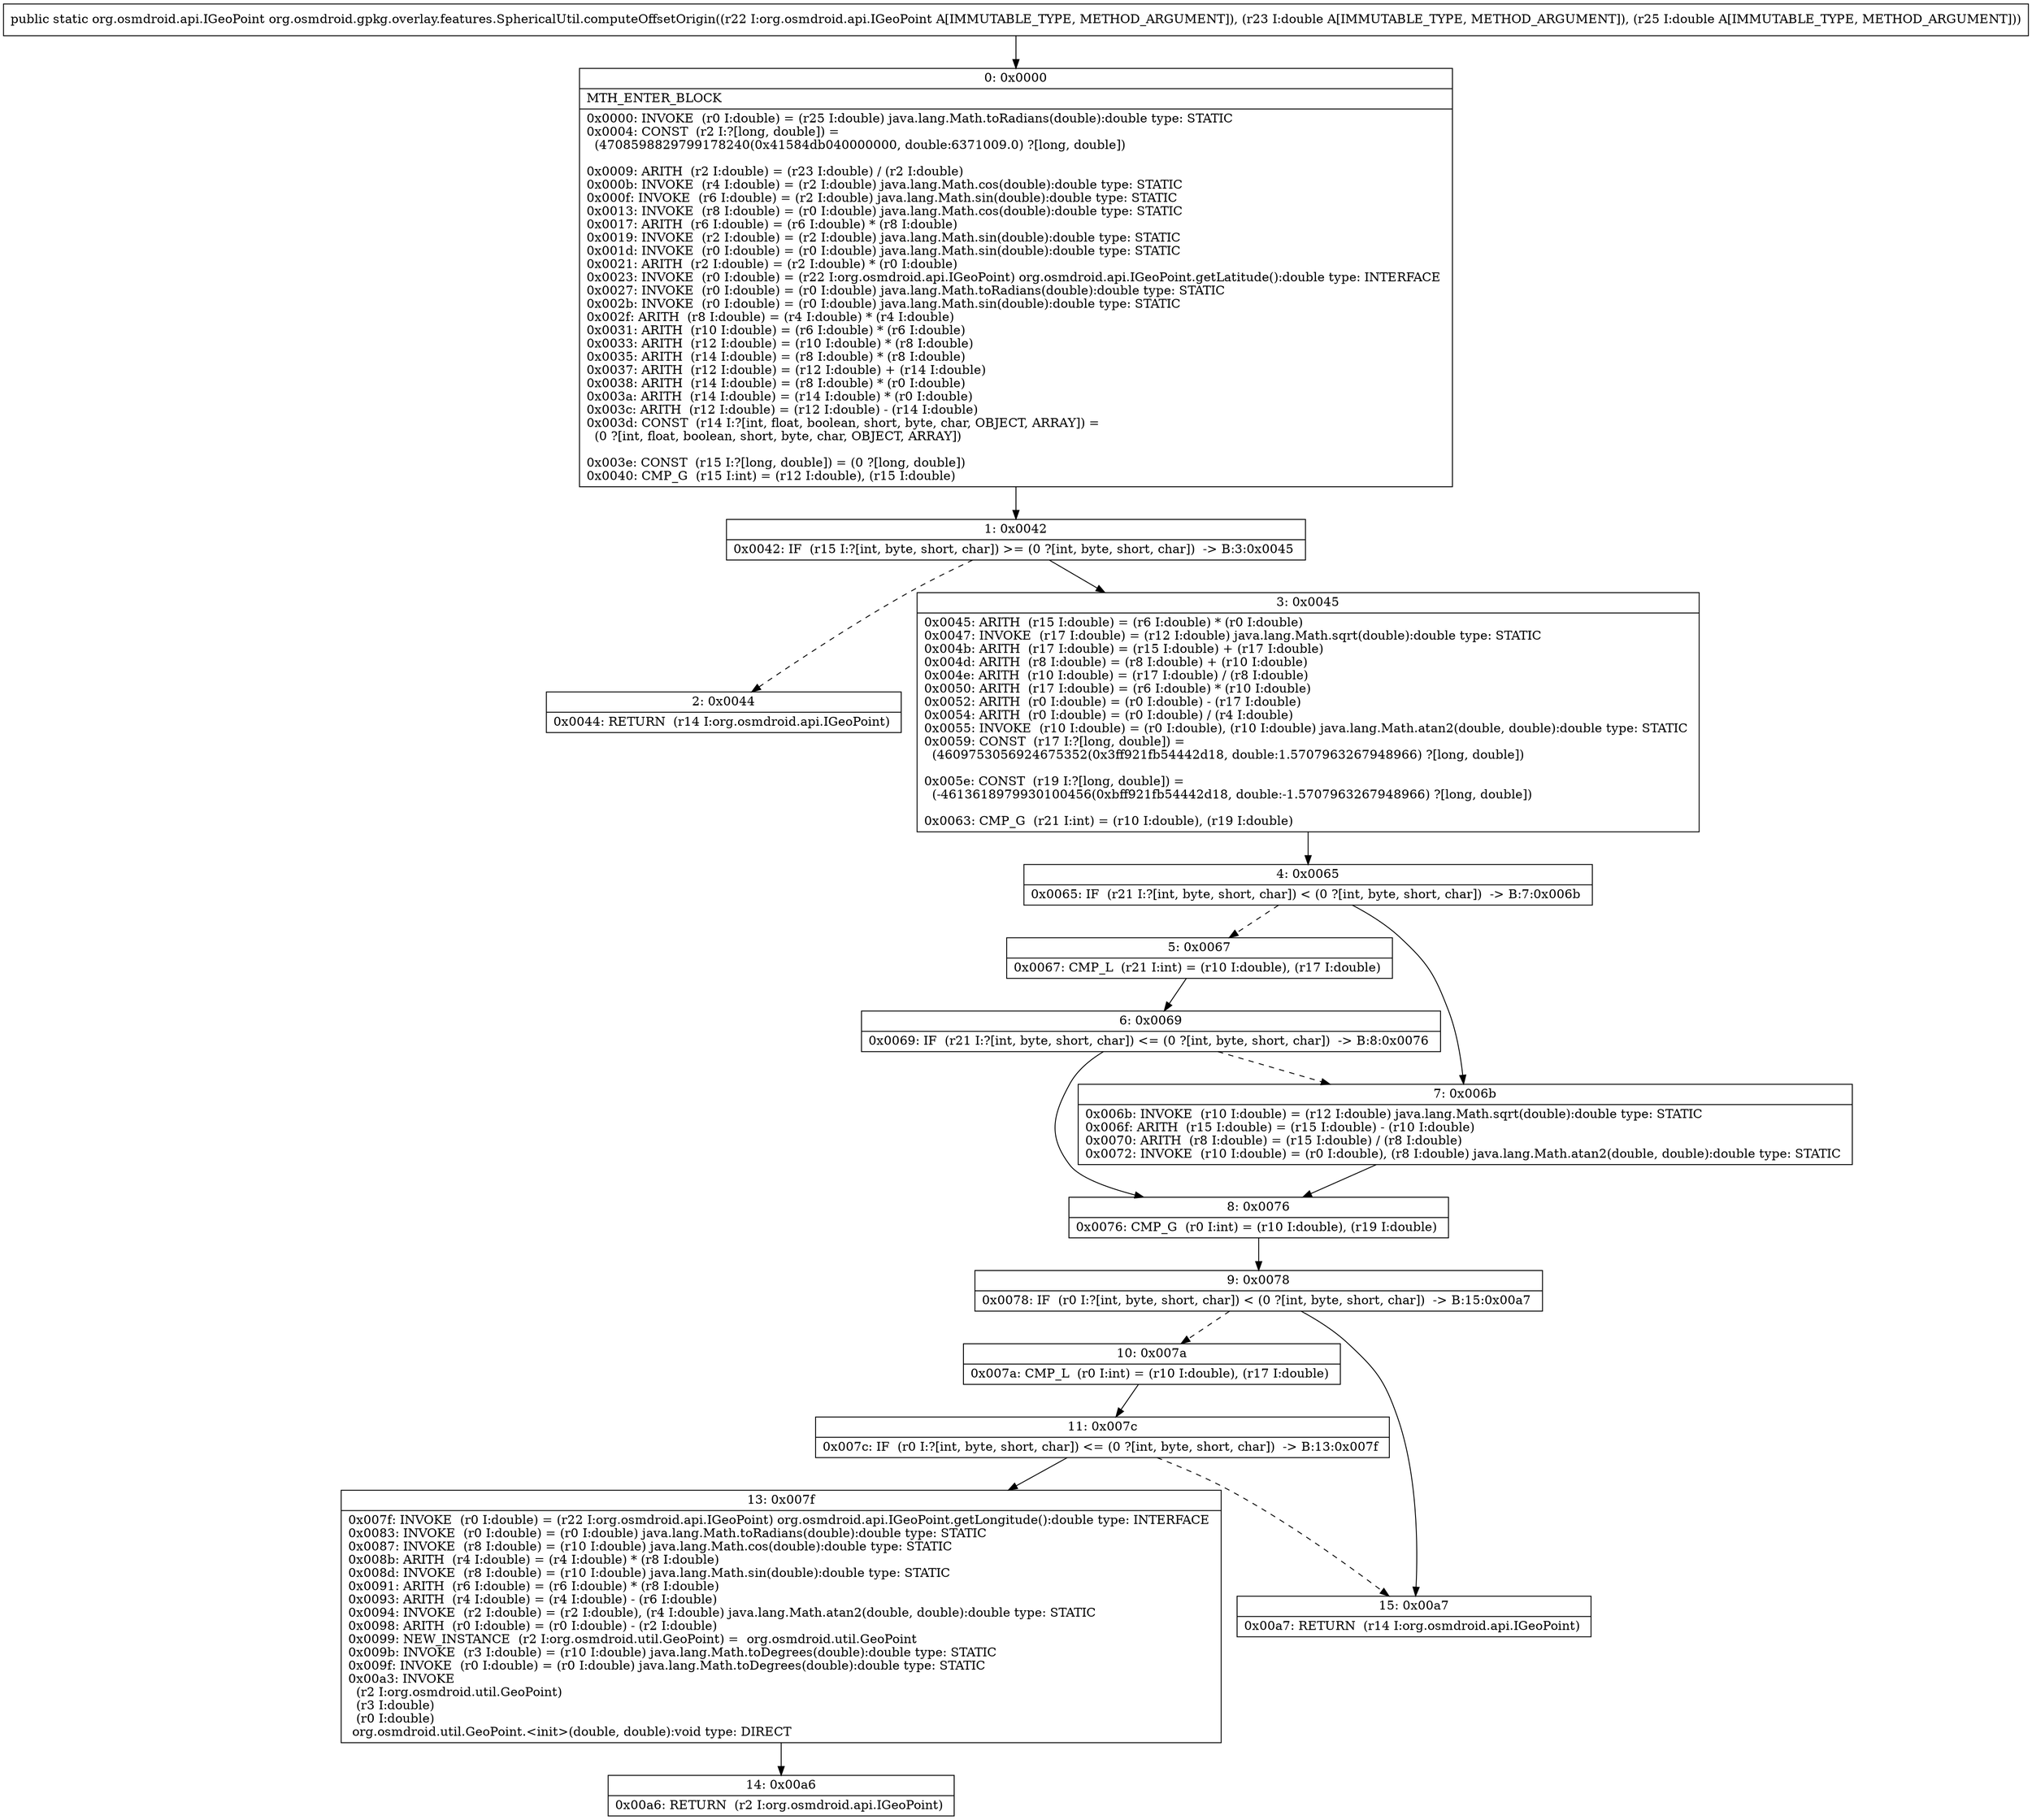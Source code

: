 digraph "CFG fororg.osmdroid.gpkg.overlay.features.SphericalUtil.computeOffsetOrigin(Lorg\/osmdroid\/api\/IGeoPoint;DD)Lorg\/osmdroid\/api\/IGeoPoint;" {
Node_0 [shape=record,label="{0\:\ 0x0000|MTH_ENTER_BLOCK\l|0x0000: INVOKE  (r0 I:double) = (r25 I:double) java.lang.Math.toRadians(double):double type: STATIC \l0x0004: CONST  (r2 I:?[long, double]) = \l  (4708598829799178240(0x41584db040000000, double:6371009.0) ?[long, double])\l \l0x0009: ARITH  (r2 I:double) = (r23 I:double) \/ (r2 I:double) \l0x000b: INVOKE  (r4 I:double) = (r2 I:double) java.lang.Math.cos(double):double type: STATIC \l0x000f: INVOKE  (r6 I:double) = (r2 I:double) java.lang.Math.sin(double):double type: STATIC \l0x0013: INVOKE  (r8 I:double) = (r0 I:double) java.lang.Math.cos(double):double type: STATIC \l0x0017: ARITH  (r6 I:double) = (r6 I:double) * (r8 I:double) \l0x0019: INVOKE  (r2 I:double) = (r2 I:double) java.lang.Math.sin(double):double type: STATIC \l0x001d: INVOKE  (r0 I:double) = (r0 I:double) java.lang.Math.sin(double):double type: STATIC \l0x0021: ARITH  (r2 I:double) = (r2 I:double) * (r0 I:double) \l0x0023: INVOKE  (r0 I:double) = (r22 I:org.osmdroid.api.IGeoPoint) org.osmdroid.api.IGeoPoint.getLatitude():double type: INTERFACE \l0x0027: INVOKE  (r0 I:double) = (r0 I:double) java.lang.Math.toRadians(double):double type: STATIC \l0x002b: INVOKE  (r0 I:double) = (r0 I:double) java.lang.Math.sin(double):double type: STATIC \l0x002f: ARITH  (r8 I:double) = (r4 I:double) * (r4 I:double) \l0x0031: ARITH  (r10 I:double) = (r6 I:double) * (r6 I:double) \l0x0033: ARITH  (r12 I:double) = (r10 I:double) * (r8 I:double) \l0x0035: ARITH  (r14 I:double) = (r8 I:double) * (r8 I:double) \l0x0037: ARITH  (r12 I:double) = (r12 I:double) + (r14 I:double) \l0x0038: ARITH  (r14 I:double) = (r8 I:double) * (r0 I:double) \l0x003a: ARITH  (r14 I:double) = (r14 I:double) * (r0 I:double) \l0x003c: ARITH  (r12 I:double) = (r12 I:double) \- (r14 I:double) \l0x003d: CONST  (r14 I:?[int, float, boolean, short, byte, char, OBJECT, ARRAY]) = \l  (0 ?[int, float, boolean, short, byte, char, OBJECT, ARRAY])\l \l0x003e: CONST  (r15 I:?[long, double]) = (0 ?[long, double]) \l0x0040: CMP_G  (r15 I:int) = (r12 I:double), (r15 I:double) \l}"];
Node_1 [shape=record,label="{1\:\ 0x0042|0x0042: IF  (r15 I:?[int, byte, short, char]) \>= (0 ?[int, byte, short, char])  \-\> B:3:0x0045 \l}"];
Node_2 [shape=record,label="{2\:\ 0x0044|0x0044: RETURN  (r14 I:org.osmdroid.api.IGeoPoint) \l}"];
Node_3 [shape=record,label="{3\:\ 0x0045|0x0045: ARITH  (r15 I:double) = (r6 I:double) * (r0 I:double) \l0x0047: INVOKE  (r17 I:double) = (r12 I:double) java.lang.Math.sqrt(double):double type: STATIC \l0x004b: ARITH  (r17 I:double) = (r15 I:double) + (r17 I:double) \l0x004d: ARITH  (r8 I:double) = (r8 I:double) + (r10 I:double) \l0x004e: ARITH  (r10 I:double) = (r17 I:double) \/ (r8 I:double) \l0x0050: ARITH  (r17 I:double) = (r6 I:double) * (r10 I:double) \l0x0052: ARITH  (r0 I:double) = (r0 I:double) \- (r17 I:double) \l0x0054: ARITH  (r0 I:double) = (r0 I:double) \/ (r4 I:double) \l0x0055: INVOKE  (r10 I:double) = (r0 I:double), (r10 I:double) java.lang.Math.atan2(double, double):double type: STATIC \l0x0059: CONST  (r17 I:?[long, double]) = \l  (4609753056924675352(0x3ff921fb54442d18, double:1.5707963267948966) ?[long, double])\l \l0x005e: CONST  (r19 I:?[long, double]) = \l  (\-4613618979930100456(0xbff921fb54442d18, double:\-1.5707963267948966) ?[long, double])\l \l0x0063: CMP_G  (r21 I:int) = (r10 I:double), (r19 I:double) \l}"];
Node_4 [shape=record,label="{4\:\ 0x0065|0x0065: IF  (r21 I:?[int, byte, short, char]) \< (0 ?[int, byte, short, char])  \-\> B:7:0x006b \l}"];
Node_5 [shape=record,label="{5\:\ 0x0067|0x0067: CMP_L  (r21 I:int) = (r10 I:double), (r17 I:double) \l}"];
Node_6 [shape=record,label="{6\:\ 0x0069|0x0069: IF  (r21 I:?[int, byte, short, char]) \<= (0 ?[int, byte, short, char])  \-\> B:8:0x0076 \l}"];
Node_7 [shape=record,label="{7\:\ 0x006b|0x006b: INVOKE  (r10 I:double) = (r12 I:double) java.lang.Math.sqrt(double):double type: STATIC \l0x006f: ARITH  (r15 I:double) = (r15 I:double) \- (r10 I:double) \l0x0070: ARITH  (r8 I:double) = (r15 I:double) \/ (r8 I:double) \l0x0072: INVOKE  (r10 I:double) = (r0 I:double), (r8 I:double) java.lang.Math.atan2(double, double):double type: STATIC \l}"];
Node_8 [shape=record,label="{8\:\ 0x0076|0x0076: CMP_G  (r0 I:int) = (r10 I:double), (r19 I:double) \l}"];
Node_9 [shape=record,label="{9\:\ 0x0078|0x0078: IF  (r0 I:?[int, byte, short, char]) \< (0 ?[int, byte, short, char])  \-\> B:15:0x00a7 \l}"];
Node_10 [shape=record,label="{10\:\ 0x007a|0x007a: CMP_L  (r0 I:int) = (r10 I:double), (r17 I:double) \l}"];
Node_11 [shape=record,label="{11\:\ 0x007c|0x007c: IF  (r0 I:?[int, byte, short, char]) \<= (0 ?[int, byte, short, char])  \-\> B:13:0x007f \l}"];
Node_13 [shape=record,label="{13\:\ 0x007f|0x007f: INVOKE  (r0 I:double) = (r22 I:org.osmdroid.api.IGeoPoint) org.osmdroid.api.IGeoPoint.getLongitude():double type: INTERFACE \l0x0083: INVOKE  (r0 I:double) = (r0 I:double) java.lang.Math.toRadians(double):double type: STATIC \l0x0087: INVOKE  (r8 I:double) = (r10 I:double) java.lang.Math.cos(double):double type: STATIC \l0x008b: ARITH  (r4 I:double) = (r4 I:double) * (r8 I:double) \l0x008d: INVOKE  (r8 I:double) = (r10 I:double) java.lang.Math.sin(double):double type: STATIC \l0x0091: ARITH  (r6 I:double) = (r6 I:double) * (r8 I:double) \l0x0093: ARITH  (r4 I:double) = (r4 I:double) \- (r6 I:double) \l0x0094: INVOKE  (r2 I:double) = (r2 I:double), (r4 I:double) java.lang.Math.atan2(double, double):double type: STATIC \l0x0098: ARITH  (r0 I:double) = (r0 I:double) \- (r2 I:double) \l0x0099: NEW_INSTANCE  (r2 I:org.osmdroid.util.GeoPoint) =  org.osmdroid.util.GeoPoint \l0x009b: INVOKE  (r3 I:double) = (r10 I:double) java.lang.Math.toDegrees(double):double type: STATIC \l0x009f: INVOKE  (r0 I:double) = (r0 I:double) java.lang.Math.toDegrees(double):double type: STATIC \l0x00a3: INVOKE  \l  (r2 I:org.osmdroid.util.GeoPoint)\l  (r3 I:double)\l  (r0 I:double)\l org.osmdroid.util.GeoPoint.\<init\>(double, double):void type: DIRECT \l}"];
Node_14 [shape=record,label="{14\:\ 0x00a6|0x00a6: RETURN  (r2 I:org.osmdroid.api.IGeoPoint) \l}"];
Node_15 [shape=record,label="{15\:\ 0x00a7|0x00a7: RETURN  (r14 I:org.osmdroid.api.IGeoPoint) \l}"];
MethodNode[shape=record,label="{public static org.osmdroid.api.IGeoPoint org.osmdroid.gpkg.overlay.features.SphericalUtil.computeOffsetOrigin((r22 I:org.osmdroid.api.IGeoPoint A[IMMUTABLE_TYPE, METHOD_ARGUMENT]), (r23 I:double A[IMMUTABLE_TYPE, METHOD_ARGUMENT]), (r25 I:double A[IMMUTABLE_TYPE, METHOD_ARGUMENT])) }"];
MethodNode -> Node_0;
Node_0 -> Node_1;
Node_1 -> Node_2[style=dashed];
Node_1 -> Node_3;
Node_3 -> Node_4;
Node_4 -> Node_5[style=dashed];
Node_4 -> Node_7;
Node_5 -> Node_6;
Node_6 -> Node_7[style=dashed];
Node_6 -> Node_8;
Node_7 -> Node_8;
Node_8 -> Node_9;
Node_9 -> Node_10[style=dashed];
Node_9 -> Node_15;
Node_10 -> Node_11;
Node_11 -> Node_13;
Node_11 -> Node_15[style=dashed];
Node_13 -> Node_14;
}

